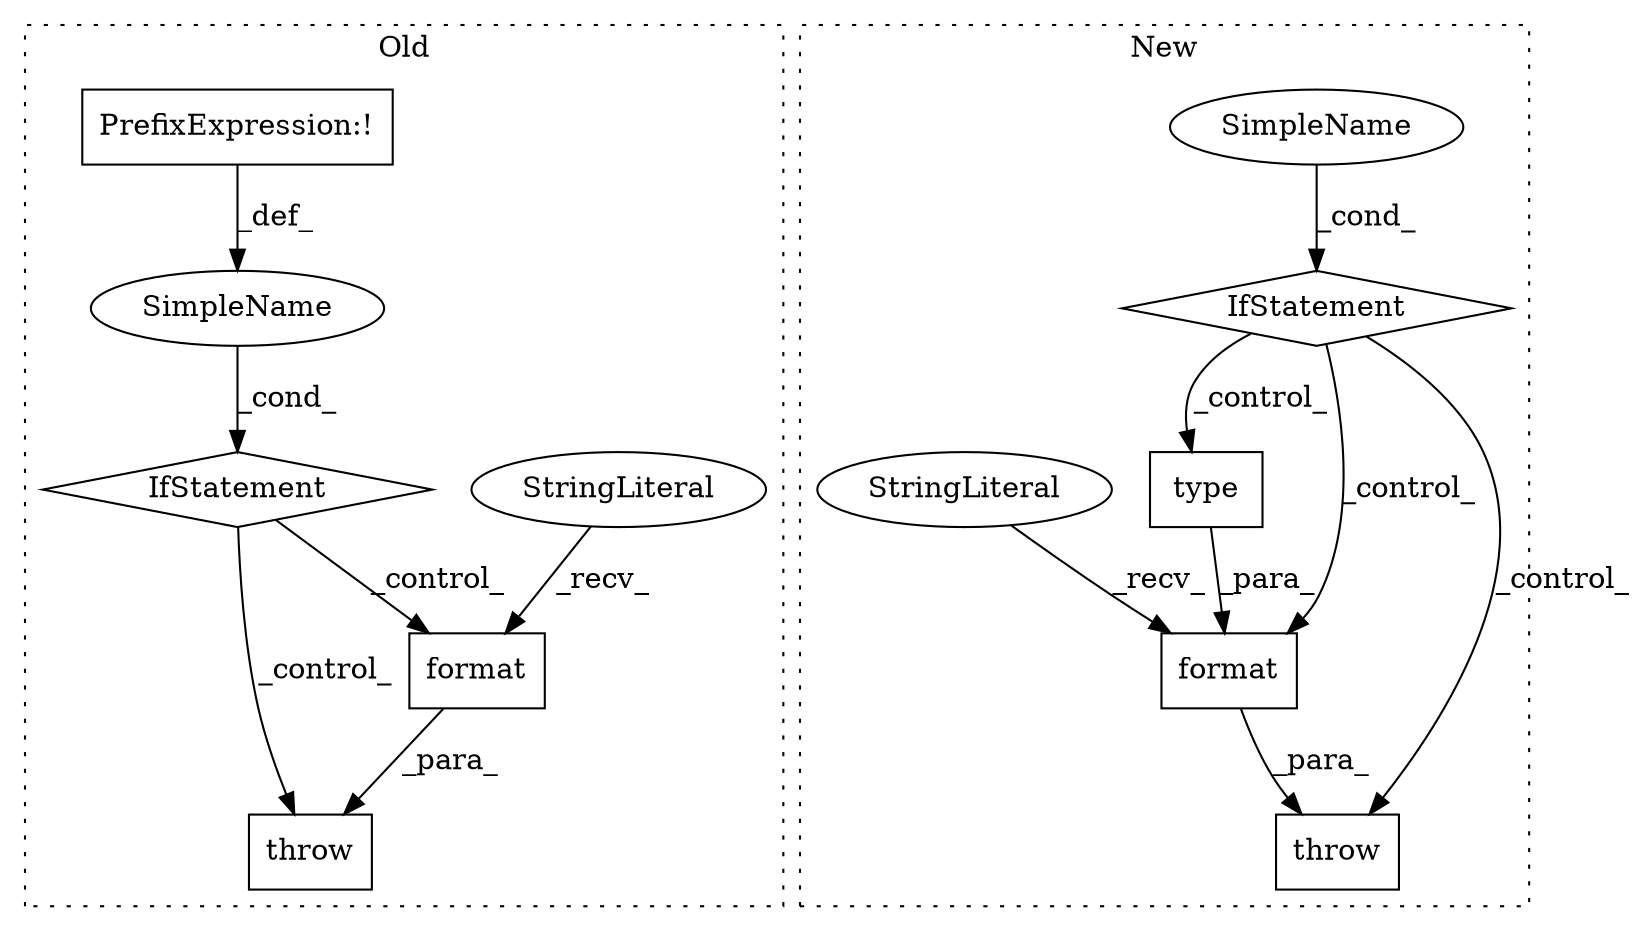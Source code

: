 digraph G {
subgraph cluster0 {
1 [label="format" a="32" s="3726,3757" l="7,1" shape="box"];
3 [label="StringLiteral" a="45" s="3659" l="66" shape="ellipse"];
4 [label="throw" a="53" s="3628" l="6" shape="box"];
5 [label="IfStatement" a="25" s="3569,3616" l="4,2" shape="diamond"];
6 [label="SimpleName" a="42" s="" l="" shape="ellipse"];
8 [label="PrefixExpression:!" a="38" s="3573" l="1" shape="box"];
label = "Old";
style="dotted";
}
subgraph cluster1 {
2 [label="type" a="32" s="3390,3396" l="5,1" shape="box"];
7 [label="IfStatement" a="25" s="3239,3269" l="4,2" shape="diamond"];
9 [label="format" a="32" s="3383,3397" l="7,1" shape="box"];
10 [label="SimpleName" a="42" s="" l="" shape="ellipse"];
11 [label="StringLiteral" a="45" s="3314" l="68" shape="ellipse"];
12 [label="throw" a="53" s="3283" l="6" shape="box"];
label = "New";
style="dotted";
}
1 -> 4 [label="_para_"];
2 -> 9 [label="_para_"];
3 -> 1 [label="_recv_"];
5 -> 1 [label="_control_"];
5 -> 4 [label="_control_"];
6 -> 5 [label="_cond_"];
7 -> 9 [label="_control_"];
7 -> 12 [label="_control_"];
7 -> 2 [label="_control_"];
8 -> 6 [label="_def_"];
9 -> 12 [label="_para_"];
10 -> 7 [label="_cond_"];
11 -> 9 [label="_recv_"];
}